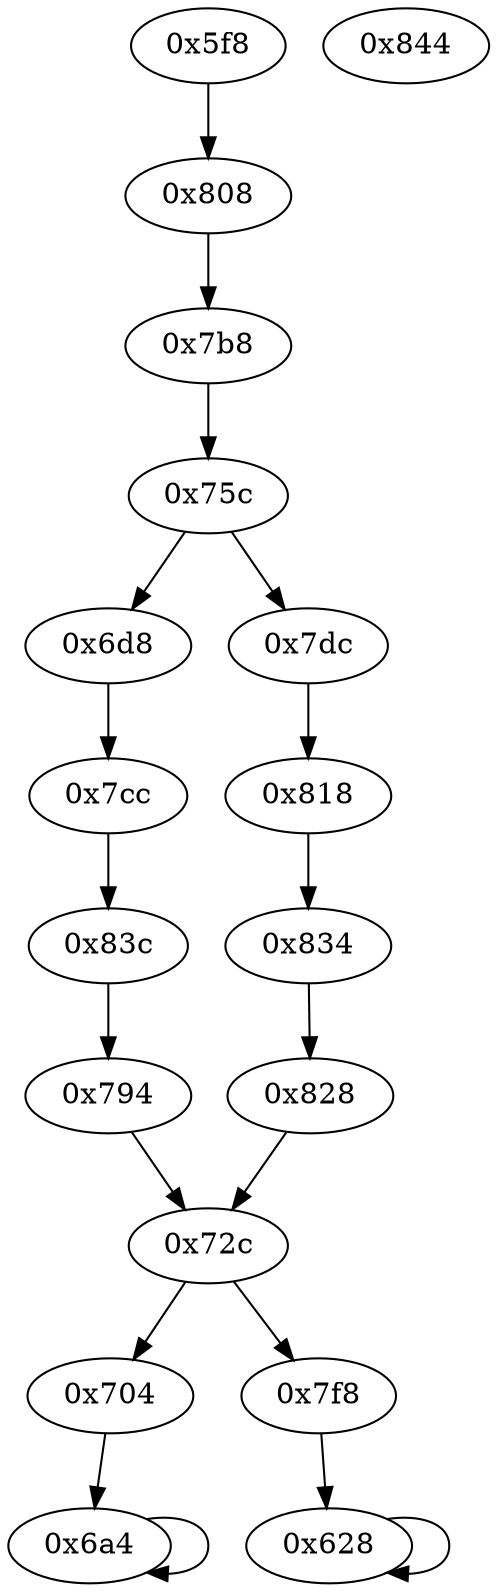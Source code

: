 digraph "" {
	"0x6a4"	 [opcode="[u'ldr', u'cmp', u'mov', u'b']"];
	"0x6a4" -> "0x6a4";
	"0x83c"	 [opcode="[u'ldr', u'b']"];
	"0x794"	 [opcode="[u'ldrb', u'mov', u'b']"];
	"0x83c" -> "0x794";
	"0x704"	 [opcode="[u'mov', u'bl', u'ldr', u'b']"];
	"0x704" -> "0x6a4";
	"0x834"	 [opcode="[u'ldr', u'b']"];
	"0x828"	 [opcode="[u'ldrb', u'mov', u'b']"];
	"0x834" -> "0x828";
	"0x7f8"	 [opcode="[u'mov', u'bl', u'ldr', u'b']"];
	"0x628"	 [opcode="[u'ldr', u'cmp', u'mov']"];
	"0x7f8" -> "0x628";
	"0x72c"	 [opcode="[u'ldr', u'ldr', u'and', u'cmp', u'mov', u'b']"];
	"0x828" -> "0x72c";
	"0x7cc"	 [opcode="[u'ldr', u'strb', u'ldr', u'b']"];
	"0x7cc" -> "0x83c";
	"0x844"	 [opcode="[u'mov', u'sub', u'pop']"];
	"0x818"	 [opcode="[u'ldr', u'strb', u'ldr', u'b']"];
	"0x818" -> "0x834";
	"0x794" -> "0x72c";
	"0x7b8"	 [opcode="[u'ldr', u'ldrb', u'strb', u'ldr', u'b']"];
	"0x75c"	 [opcode="[u'ldrb', u'str', u'ldr', u'ldr', u'ldr', u'cmp', u'mov', u'b']"];
	"0x7b8" -> "0x75c";
	"0x6d8"	 [opcode="[u'ldr', u'lsl', u'str', u'ldr', u'b']"];
	"0x75c" -> "0x6d8";
	"0x7dc"	 [opcode="[u'ldr', u'ldr', u'smull', u'add', u'str', u'ldr', u'b']"];
	"0x75c" -> "0x7dc";
	"0x6d8" -> "0x7cc";
	"0x72c" -> "0x704";
	"0x72c" -> "0x7f8";
	"0x808"	 [opcode="[u'ldr', u'str', u'ldr', u'b']"];
	"0x808" -> "0x7b8";
	"0x7dc" -> "0x818";
	"0x5f8"	 [opcode="[u'push', u'add', u'sub', u'mov', u'ldr', u'ldr', u'ldr', u'ldr', u'add', u'ldr', u'add', u'b']"];
	"0x5f8" -> "0x808";
	"0x628" -> "0x628";
}
